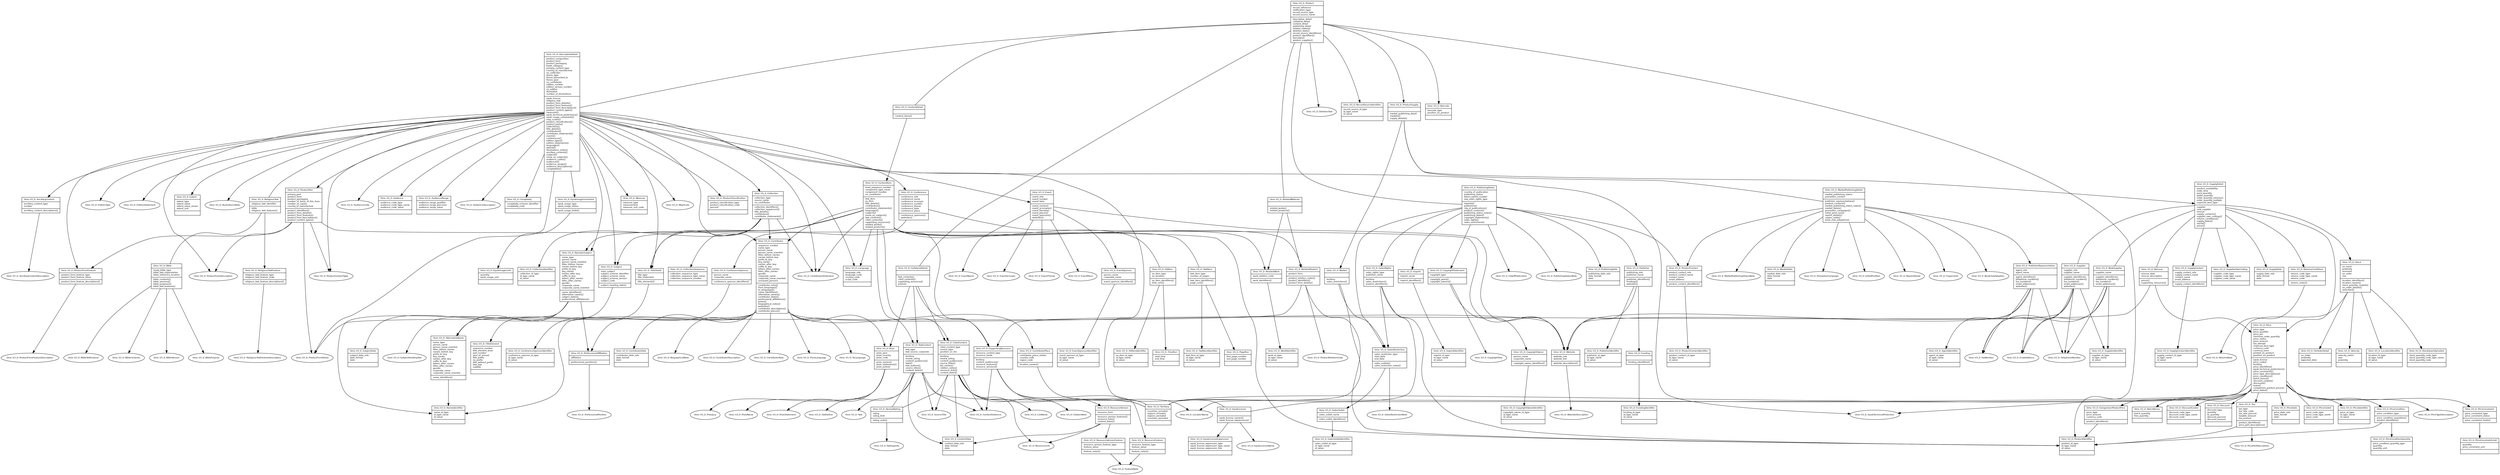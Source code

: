 digraph G {
  fontname = "Bitstream Vera Sans"
  fontsize = 8

  node [
    fontname = "Bitstream Vera Sans"
    fontsize = 8
    shape = "record"
  ]

  edge [
    fontname = "Bitstream Vera Sans"
    fontsize = 8
  ]

  Product [
    label = "{Onix::V3_0::Product\l|record_reference\lnotification_type\lrecord_source_type\lrecord_source_name\l|descriptive_detail\lcollateral_detail\lcontent_detail\lpublishing_detail\lrelated_material\ldeletion_texts[]\lrecord_source_identifiers[]\lproduct_identifiers[]\lbarcodes[]\lproduct_supplies[]\l}"
  ]

  Product -> DescriptiveDetail [arrowhead=none]
  Product -> CollateralDetail [arrowhead=none]
  Product -> ContentDetail [arrowhead=none]
  Product -> PublishingDetail [arrowhead=none]
  Product -> RelatedMaterial [arrowhead=none]
  Product -> DeletionText [arrowhead=normal]
  Product -> RecordSourceIdentifier [arrowhead=normal]
  Product -> ProductIdentifier [arrowhead=normal]
  Product -> Barcode [arrowhead=normal]
  Product -> ProductSupply [arrowhead=normal]

  DescriptiveDetail [
    label = "{Onix::V3_0::DescriptiveDetail\l|product_composition\lproduct_form\lproduct_packaging\ltrade_category\lprimary_content_type\lcountry_of_manufacture\lno_collection\lthesis_type\lthesis_presented_to\lthesis_year\lno_contributor\ledition_number\ledition_version_number\lno_edition\lillustrated\lnumber_of_illustrations\l|epub_license\lreligious_text\lproduct_form_details[]\lproduct_form_features[]\lproduct_form_descriptions[]\lproduct_content_types[]\lmeasures[]\lepub_technical_protections[]\lepub_usage_constraints[]\lmap_scales[]\lproduct_classifications[]\lproduct_parts[]\lcollections[]\ltitle_details[]\lcontributors[]\lcontributor_statements[]\levents[]\lconferences[]\ledition_types[]\ledition_statements[]\llanguages[]\lextents[]\lillustrations_notes[]\lancillary_contents[]\lsubjects[]\lname_as_subjects[]\laudience_codes[]\laudiences[]\laudience_ranges[]\laudience_descriptions[]\lcomplexities[]\l}"
  ]

  DescriptiveDetail -> EpubLicense [arrowhead=none]
  DescriptiveDetail -> ReligiousText [arrowhead=none]
  DescriptiveDetail -> ProductFormDetail [arrowhead=normal]
  DescriptiveDetail -> ProductFormFeature [arrowhead=normal]
  DescriptiveDetail -> ProductFormDescription [arrowhead=normal]
  DescriptiveDetail -> ProductContentType [arrowhead=normal]
  DescriptiveDetail -> Measure [arrowhead=normal]
  DescriptiveDetail -> EpubTechnicalProtection [arrowhead=normal]
  DescriptiveDetail -> EpubUsageConstraint [arrowhead=normal]
  DescriptiveDetail -> MapScale [arrowhead=normal]
  DescriptiveDetail -> ProductClassification [arrowhead=normal]
  DescriptiveDetail -> ProductPart [arrowhead=normal]
  DescriptiveDetail -> Collection [arrowhead=normal]
  DescriptiveDetail -> TitleDetail [arrowhead=normal]
  DescriptiveDetail -> Contributor [arrowhead=normal]
  DescriptiveDetail -> ContributorStatement [arrowhead=normal]
  DescriptiveDetail -> Event [arrowhead=normal]
  DescriptiveDetail -> Conference [arrowhead=normal]
  DescriptiveDetail -> EditionType [arrowhead=normal]
  DescriptiveDetail -> EditionStatement [arrowhead=normal]
  DescriptiveDetail -> Language [arrowhead=normal]
  DescriptiveDetail -> Extent [arrowhead=normal]
  DescriptiveDetail -> IllustrationsNote [arrowhead=normal]
  DescriptiveDetail -> AncillaryContent [arrowhead=normal]
  DescriptiveDetail -> Subject [arrowhead=normal]
  DescriptiveDetail -> NameAsSubject [arrowhead=normal]
  DescriptiveDetail -> AudienceCode [arrowhead=normal]
  DescriptiveDetail -> Audience [arrowhead=normal]
  DescriptiveDetail -> AudienceRange [arrowhead=normal]
  DescriptiveDetail -> AudienceDescription [arrowhead=normal]
  DescriptiveDetail -> Complexity [arrowhead=normal]

  EpubLicense [
    label = "{Onix::V3_0::EpubLicense\l|\l|epub_license_names[]\lepub_license_expressions[]\l}"
  ]

  EpubLicense -> EpubLicenseName [arrowhead=normal]
  EpubLicense -> EpubLicenseExpression [arrowhead=normal]

  EpubLicenseName [
    label = "Onix::V3_0::EpubLicenseName", shape = oval
  ]




  EpubLicenseExpression [
    label = "{Onix::V3_0::EpubLicenseExpression\l|epub_license_expression_type\lepub_license_expression_type_name\lepub_license_expression_link\l|\l}"
  ]




  ReligiousText [
    label = "{Onix::V3_0::ReligiousText\l|religious_text_identifier\l|bible\lreligious_text_features[]\l}"
  ]

  ReligiousText -> Bible [arrowhead=none]
  ReligiousText -> ReligiousTextFeature [arrowhead=normal]

  Bible [
    label = "{Onix::V3_0::Bible\l|study_bible_type\lbible_text_organization\lbible_reference_location\l|bible_contents[]\lbible_versions[]\lbible_purposes[]\lbible_text_features[]\l}"
  ]

  Bible -> BibleContents [arrowhead=normal]
  Bible -> BibleVersion [arrowhead=normal]
  Bible -> BiblePurpose [arrowhead=normal]
  Bible -> BibleTextFeature [arrowhead=normal]

  BibleContents [
    label = "Onix::V3_0::BibleContents", shape = oval
  ]




  BibleVersion [
    label = "Onix::V3_0::BibleVersion", shape = oval
  ]




  BiblePurpose [
    label = "Onix::V3_0::BiblePurpose", shape = oval
  ]




  BibleTextFeature [
    label = "Onix::V3_0::BibleTextFeature", shape = oval
  ]




  ReligiousTextFeature [
    label = "{Onix::V3_0::ReligiousTextFeature\l|religious_text_feature_type\lreligious_text_feature_code\l|religious_text_feature_descriptions[]\l}"
  ]

  ReligiousTextFeature -> ReligiousTextFeatureDescription [arrowhead=normal]

  ReligiousTextFeatureDescription [
    label = "Onix::V3_0::ReligiousTextFeatureDescription", shape = oval
  ]




  ProductFormDetail [
    label = "Onix::V3_0::ProductFormDetail", shape = oval
  ]




  ProductFormFeature [
    label = "{Onix::V3_0::ProductFormFeature\l|product_form_feature_type\lproduct_form_feature_value\l|product_form_feature_descriptions[]\l}"
  ]

  ProductFormFeature -> ProductFormFeatureDescription [arrowhead=normal]

  ProductFormFeatureDescription [
    label = "Onix::V3_0::ProductFormFeatureDescription", shape = oval
  ]




  ProductFormDescription [
    label = "Onix::V3_0::ProductFormDescription", shape = oval
  ]




  ProductContentType [
    label = "Onix::V3_0::ProductContentType", shape = oval
  ]




  Measure [
    label = "{Onix::V3_0::Measure\l|measure_type\lmeasurement\lmeasure_unit_code\l|\l}"
  ]




  EpubTechnicalProtection [
    label = "Onix::V3_0::EpubTechnicalProtection", shape = oval
  ]




  EpubUsageConstraint [
    label = "{Onix::V3_0::EpubUsageConstraint\l|epub_usage_type\lepub_usage_status\l|epub_usage_limits[]\l}"
  ]

  EpubUsageConstraint -> EpubUsageLimit [arrowhead=normal]

  EpubUsageLimit [
    label = "{Onix::V3_0::EpubUsageLimit\l|quantity\lepub_usage_unit\l|\l}"
  ]




  MapScale [
    label = "Onix::V3_0::MapScale", shape = oval
  ]




  ProductClassification [
    label = "{Onix::V3_0::ProductClassification\l|product_classification_type\lproduct_classification_code\lpercent\l|\l}"
  ]




  ProductPart [
    label = "{Onix::V3_0::ProductPart\l|primary_part\lproduct_form\lproduct_packaging\lnumber_of_items_of_this_form\lnumber_of_copies\lcountry_of_manufacture\l|product_identifiers[]\lproduct_form_details[]\lproduct_form_features[]\lproduct_form_descriptions[]\lproduct_content_types[]\l}"
  ]

  ProductPart -> ProductIdentifier [arrowhead=normal]
  ProductPart -> ProductFormDetail [arrowhead=normal]
  ProductPart -> ProductFormFeature [arrowhead=normal]
  ProductPart -> ProductFormDescription [arrowhead=normal]
  ProductPart -> ProductContentType [arrowhead=normal]

  ProductIdentifier [
    label = "{Onix::V3_0::ProductIdentifier\l|product_id_type\lid_type_name\lid_value\l|\l}"
  ]








  Collection [
    label = "{Onix::V3_0::Collection\l|collection_type\lsource_name\lno_contributor\l|collection_identifiers[]\lcollection_sequences[]\ltitle_details[]\lcontributors[]\lcontributor_statements[]\l}"
  ]

  Collection -> CollectionIdentifier [arrowhead=normal]
  Collection -> CollectionSequence [arrowhead=normal]
  Collection -> TitleDetail [arrowhead=normal]
  Collection -> Contributor [arrowhead=normal]
  Collection -> ContributorStatement [arrowhead=normal]

  CollectionIdentifier [
    label = "{Onix::V3_0::CollectionIdentifier\l|collection_id_type\lid_type_name\lid_value\l|\l}"
  ]




  CollectionSequence [
    label = "{Onix::V3_0::CollectionSequence\l|collection_sequence_type\lcollection_sequence_type_name\lcollection_sequence_number\l|\l}"
  ]




  TitleDetail [
    label = "{Onix::V3_0::TitleDetail\l|title_type\ltitle_statement\l|title_elements[]\l}"
  ]

  TitleDetail -> TitleElement [arrowhead=normal]

  TitleElement [
    label = "{Onix::V3_0::TitleElement\l|sequence_number\ltitle_element_level\lpart_number\lyear_of_annual\ltitle_prefix\lno_prefix\ltitle_without_prefix\ltitle_text\lsubtitle\l|\l}"
  ]




  Contributor [
    label = "{Onix::V3_0::Contributor\l|sequence_number\lname_type\lperson_name\lperson_name_inverted\ltitles_before_names\lnames_before_key\lprefix_to_key\lkey_names\lnames_after_key\lsuffix_to_key\lletters_after_names\ltitles_after_names\lgender\lcorporate_name\lcorporate_name_inverted\lunnamed_persons\l|contributor_roles[]\lfrom_languages[]\lto_languages[]\lname_identifiers[]\lalternative_names[]\lcontributor_dates[]\lprofessional_affiliations[]\lprizes[]\lbiographical_notes[]\lwebsites[]\lcontributor_descriptions[]\lcontributor_places[]\l}"
  ]

  Contributor -> ContributorRole [arrowhead=normal]
  Contributor -> FromLanguage [arrowhead=normal]
  Contributor -> ToLanguage [arrowhead=normal]
  Contributor -> NameIdentifier [arrowhead=normal]
  Contributor -> AlternativeName [arrowhead=normal]
  Contributor -> ContributorDate [arrowhead=normal]
  Contributor -> ProfessionalAffiliation [arrowhead=normal]
  Contributor -> Prize [arrowhead=normal]
  Contributor -> BiographicalNote [arrowhead=normal]
  Contributor -> Website [arrowhead=normal]
  Contributor -> ContributorDescription [arrowhead=normal]
  Contributor -> ContributorPlace [arrowhead=normal]

  ContributorRole [
    label = "Onix::V3_0::ContributorRole", shape = oval
  ]




  FromLanguage [
    label = "Onix::V3_0::FromLanguage", shape = oval
  ]




  ToLanguage [
    label = "Onix::V3_0::ToLanguage", shape = oval
  ]




  NameIdentifier [
    label = "{Onix::V3_0::NameIdentifier\l|name_id_type\lid_type_name\lid_value\l|\l}"
  ]




  AlternativeName [
    label = "{Onix::V3_0::AlternativeName\l|name_type\lperson_name\lperson_name_inverted\ltitles_before_names\lnames_before_key\lprefix_to_key\lkey_names\lnames_after_key\lsuffix_to_key\lletters_after_names\ltitles_after_names\lgender\lcorporate_name\lcorporate_name_inverted\l|name_identifiers[]\l}"
  ]

  AlternativeName -> NameIdentifier [arrowhead=normal]


  ContributorDate [
    label = "{Onix::V3_0::ContributorDate\l|contributor_date_role\ldate_format\ldate\l|\l}"
  ]




  ProfessionalAffiliation [
    label = "{Onix::V3_0::ProfessionalAffiliation\l|affiliation\l|professional_positions[]\l}"
  ]

  ProfessionalAffiliation -> ProfessionalPosition [arrowhead=normal]

  ProfessionalPosition [
    label = "Onix::V3_0::ProfessionalPosition", shape = oval
  ]




  Prize [
    label = "{Onix::V3_0::Prize\l|prize_year\lprize_country\lprize_code\l|prize_names[]\lprize_statements[]\lprize_juries[]\l}"
  ]

  Prize -> PrizeName [arrowhead=normal]
  Prize -> PrizeStatement [arrowhead=normal]
  Prize -> PrizeJury [arrowhead=normal]

  PrizeName [
    label = "Onix::V3_0::PrizeName", shape = oval
  ]




  PrizeStatement [
    label = "Onix::V3_0::PrizeStatement", shape = oval
  ]




  PrizeJury [
    label = "Onix::V3_0::PrizeJury", shape = oval
  ]




  BiographicalNote [
    label = "Onix::V3_0::BiographicalNote", shape = oval
  ]




  Website [
    label = "{Onix::V3_0::Website\l|website_role\lwebsite_link\l|website_descriptions[]\l}"
  ]

  Website -> WebsiteDescription [arrowhead=normal]

  WebsiteDescription [
    label = "Onix::V3_0::WebsiteDescription", shape = oval
  ]




  ContributorDescription [
    label = "Onix::V3_0::ContributorDescription", shape = oval
  ]




  ContributorPlace [
    label = "{Onix::V3_0::ContributorPlace\l|contributor_place_relator\lcountry_code\lregion_code\l|location_names[]\l}"
  ]

  ContributorPlace -> LocationName [arrowhead=normal]

  LocationName [
    label = "Onix::V3_0::LocationName", shape = oval
  ]




  ContributorStatement [
    label = "Onix::V3_0::ContributorStatement", shape = oval
  ]







  Event [
    label = "{Onix::V3_0::Event\l|event_role\levent_number\levent_date\l|event_names[]\levent_acronyms[]\levent_themes[]\levent_places[]\levent_sponsors[]\lwebsites[]\l}"
  ]

  Event -> EventName [arrowhead=normal]
  Event -> EventAcronym [arrowhead=normal]
  Event -> EventTheme [arrowhead=normal]
  Event -> EventPlace [arrowhead=normal]
  Event -> EventSponsor [arrowhead=normal]
  Event -> Website [arrowhead=normal]

  EventName [
    label = "Onix::V3_0::EventName", shape = oval
  ]




  EventAcronym [
    label = "Onix::V3_0::EventAcronym", shape = oval
  ]




  EventTheme [
    label = "Onix::V3_0::EventTheme", shape = oval
  ]




  EventPlace [
    label = "Onix::V3_0::EventPlace", shape = oval
  ]




  EventSponsor [
    label = "{Onix::V3_0::EventSponsor\l|person_name\lcorporate_name\l|event_sponsor_identifiers[]\l}"
  ]

  EventSponsor -> EventSponsorIdentifier [arrowhead=normal]

  EventSponsorIdentifier [
    label = "{Onix::V3_0::EventSponsorIdentifier\l|event_sponsor_id_type\lid_type_name\lid_value\l|\l}"
  ]





  Conference [
    label = "{Onix::V3_0::Conference\l|conference_role\lconference_name\lconference_acronym\lconference_number\lconference_theme\lconference_date\lconference_place\l|conference_sponsors[]\lwebsites[]\l}"
  ]

  Conference -> ConferenceSponsor [arrowhead=normal]
  Conference -> Website [arrowhead=normal]

  ConferenceSponsor [
    label = "{Onix::V3_0::ConferenceSponsor\l|person_name\lcorporate_name\l|conference_sponsor_identifiers[]\l}"
  ]

  ConferenceSponsor -> ConferenceSponsorIdentifier [arrowhead=normal]

  ConferenceSponsorIdentifier [
    label = "{Onix::V3_0::ConferenceSponsorIdentifier\l|conference_sponsor_id_type\lid_type_name\lid_value\l|\l}"
  ]





  EditionType [
    label = "Onix::V3_0::EditionType", shape = oval
  ]




  EditionStatement [
    label = "Onix::V3_0::EditionStatement", shape = oval
  ]




  Language [
    label = "{Onix::V3_0::Language\l|language_role\llanguage_code\lcountry_code\lscript_code\l|\l}"
  ]




  Extent [
    label = "{Onix::V3_0::Extent\l|extent_type\lextent_value\lextent_value_roman\lextent_unit\l|\l}"
  ]




  IllustrationsNote [
    label = "Onix::V3_0::IllustrationsNote", shape = oval
  ]




  AncillaryContent [
    label = "{Onix::V3_0::AncillaryContent\l|ancillary_content_type\lnumber\l|ancillary_content_descriptions[]\l}"
  ]

  AncillaryContent -> AncillaryContentDescription [arrowhead=normal]

  AncillaryContentDescription [
    label = "Onix::V3_0::AncillaryContentDescription", shape = oval
  ]




  Subject [
    label = "{Onix::V3_0::Subject\l|main_subject\lsubject_scheme_identifier\lsubject_scheme_name\lsubject_scheme_version\lsubject_code\l|subject_heading_texts[]\l}"
  ]

  Subject -> SubjectHeadingText [arrowhead=normal]

  SubjectHeadingText [
    label = "Onix::V3_0::SubjectHeadingText", shape = oval
  ]




  NameAsSubject [
    label = "{Onix::V3_0::NameAsSubject\l|name_type\lperson_name\lperson_name_inverted\ltitles_before_names\lnames_before_key\lprefix_to_key\lkey_names\lnames_after_key\lsuffix_to_key\lletters_after_names\ltitles_after_names\lgender\lcorporate_name\lcorporate_name_inverted\l|name_identifiers[]\lalternative_names[]\lsubject_dates[]\lprofessional_affiliations[]\l}"
  ]

  NameAsSubject -> NameIdentifier [arrowhead=normal]
  NameAsSubject -> AlternativeName [arrowhead=normal]
  NameAsSubject -> SubjectDate [arrowhead=normal]
  NameAsSubject -> ProfessionalAffiliation [arrowhead=normal]



  SubjectDate [
    label = "{Onix::V3_0::SubjectDate\l|subject_date_role\ldate_format\ldate\l|\l}"
  ]





  AudienceCode [
    label = "Onix::V3_0::AudienceCode", shape = oval
  ]




  Audience [
    label = "{Onix::V3_0::Audience\l|audience_code_type\laudience_code_type_name\laudience_code_value\l|\l}"
  ]




  AudienceRange [
    label = "{Onix::V3_0::AudienceRange\l|audience_range_qualifier\laudience_range_precision\laudience_range_value\l|\l}"
  ]




  AudienceDescription [
    label = "Onix::V3_0::AudienceDescription", shape = oval
  ]




  Complexity [
    label = "{Onix::V3_0::Complexity\l|complexity_scheme_identifier\lcomplexity_code\l|\l}"
  ]




  CollateralDetail [
    label = "{Onix::V3_0::CollateralDetail\l|\l|text_contents[]\lcited_contents[]\lsupporting_resources[]\lprizes[]\l}"
  ]

  CollateralDetail -> TextContent [arrowhead=normal]
  CollateralDetail -> CitedContent [arrowhead=normal]
  CollateralDetail -> SupportingResource [arrowhead=normal]
  CollateralDetail -> Prize [arrowhead=normal]

  TextContent [
    label = "{Onix::V3_0::TextContent\l|text_type\ltext_source_corporate\l|territory\lreview_rating\lcontent_audiences[]\ltexts[]\ltext_authors[]\lsource_titles[]\lcontent_dates[]\l}"
  ]

  TextContent -> Territory [arrowhead=none]
  TextContent -> ReviewRating [arrowhead=none]
  TextContent -> ContentAudience [arrowhead=normal]
  TextContent -> Text [arrowhead=normal]
  TextContent -> TextAuthor [arrowhead=normal]
  TextContent -> SourceTitle [arrowhead=normal]
  TextContent -> ContentDate [arrowhead=normal]

  Territory [
    label = "{Onix::V3_0::Territory\l|countries_included\lregions_included\lregions_excluded\lcountries_excluded\l|\l}"
  ]




  ReviewRating [
    label = "{Onix::V3_0::ReviewRating\l|rating\lrating_limit\l|rating_units[]\l}"
  ]

  ReviewRating -> RatingUnits [arrowhead=normal]

  RatingUnits [
    label = "Onix::V3_0::RatingUnits", shape = oval
  ]




  ContentAudience [
    label = "Onix::V3_0::ContentAudience", shape = oval
  ]




  Text [
    label = "Onix::V3_0::Text", shape = oval
  ]




  TextAuthor [
    label = "Onix::V3_0::TextAuthor", shape = oval
  ]




  SourceTitle [
    label = "Onix::V3_0::SourceTitle", shape = oval
  ]




  ContentDate [
    label = "{Onix::V3_0::ContentDate\l|content_date_role\ldate_format\ldate\l|\l}"
  ]




  CitedContent [
    label = "{Onix::V3_0::CitedContent\l|cited_content_type\lsource_type\lposition_on_list\l|territory\lreview_rating\lcontent_audiences[]\lsource_titles[]\llist_names[]\lcitation_notes[]\lresource_links[]\lcontent_dates[]\l}"
  ]

  CitedContent -> Territory [arrowhead=none]
  CitedContent -> ReviewRating [arrowhead=none]
  CitedContent -> ContentAudience [arrowhead=normal]
  CitedContent -> SourceTitle [arrowhead=normal]
  CitedContent -> ListName [arrowhead=normal]
  CitedContent -> CitationNote [arrowhead=normal]
  CitedContent -> ResourceLink [arrowhead=normal]
  CitedContent -> ContentDate [arrowhead=normal]





  ListName [
    label = "Onix::V3_0::ListName", shape = oval
  ]




  CitationNote [
    label = "Onix::V3_0::CitationNote", shape = oval
  ]




  ResourceLink [
    label = "Onix::V3_0::ResourceLink", shape = oval
  ]





  SupportingResource [
    label = "{Onix::V3_0::SupportingResource\l|resource_content_type\lresource_mode\l|territory\lcontent_audiences[]\lresource_features[]\lresource_versions[]\l}"
  ]

  SupportingResource -> Territory [arrowhead=none]
  SupportingResource -> ContentAudience [arrowhead=normal]
  SupportingResource -> ResourceFeature [arrowhead=normal]
  SupportingResource -> ResourceVersion [arrowhead=normal]



  ResourceFeature [
    label = "{Onix::V3_0::ResourceFeature\l|resource_feature_type\lfeature_value\l|feature_notes[]\l}"
  ]

  ResourceFeature -> FeatureNote [arrowhead=normal]

  FeatureNote [
    label = "Onix::V3_0::FeatureNote", shape = oval
  ]




  ResourceVersion [
    label = "{Onix::V3_0::ResourceVersion\l|resource_form\l|resource_version_features[]\lresource_links[]\lcontent_dates[]\l}"
  ]

  ResourceVersion -> ResourceVersionFeature [arrowhead=normal]
  ResourceVersion -> ResourceLink [arrowhead=normal]
  ResourceVersion -> ContentDate [arrowhead=normal]

  ResourceVersionFeature [
    label = "{Onix::V3_0::ResourceVersionFeature\l|resource_version_feature_type\lfeature_value\l|feature_notes[]\l}"
  ]

  ResourceVersionFeature -> FeatureNote [arrowhead=normal]





  ContentDetail [
    label = "{Onix::V3_0::ContentDetail\l|\l|content_items[]\l}"
  ]

  ContentDetail -> ContentItem [arrowhead=normal]

  ContentItem [
    label = "{Onix::V3_0::ContentItem\l|level_sequence_number\lcomponent_type_name\lcomponent_number\lno_contributor\l|text_item\lav_item\ltitle_details[]\lcontributors[]\lcontributor_statements[]\llanguages[]\lsubjects[]\lname_as_subjects[]\ltext_contents[]\lcited_contents[]\lsupporting_resources[]\lrelated_works[]\lrelated_products[]\l}"
  ]

  ContentItem -> TextItem [arrowhead=none]
  ContentItem -> AVItem [arrowhead=none]
  ContentItem -> TitleDetail [arrowhead=normal]
  ContentItem -> Contributor [arrowhead=normal]
  ContentItem -> ContributorStatement [arrowhead=normal]
  ContentItem -> Language [arrowhead=normal]
  ContentItem -> Subject [arrowhead=normal]
  ContentItem -> NameAsSubject [arrowhead=normal]
  ContentItem -> TextContent [arrowhead=normal]
  ContentItem -> CitedContent [arrowhead=normal]
  ContentItem -> SupportingResource [arrowhead=normal]
  ContentItem -> RelatedWork [arrowhead=normal]
  ContentItem -> RelatedProduct [arrowhead=normal]

  TextItem [
    label = "{Onix::V3_0::TextItem\l|text_item_type\lnumber_of_pages\l|text_item_identifiers[]\lpage_runs[]\l}"
  ]

  TextItem -> TextItemIdentifier [arrowhead=normal]
  TextItem -> PageRun [arrowhead=normal]

  TextItemIdentifier [
    label = "{Onix::V3_0::TextItemIdentifier\l|text_item_id_type\lid_type_name\lid_value\l|\l}"
  ]




  PageRun [
    label = "{Onix::V3_0::PageRun\l|first_page_number\llast_page_number\l|\l}"
  ]




  AVItem [
    label = "{Onix::V3_0::AVItem\l|av_item_type\lav_duration\l|av_item_identifiers[]\ltime_runs[]\l}"
  ]

  AVItem -> AVItemIdentifier [arrowhead=normal]
  AVItem -> TimeRun [arrowhead=normal]

  AVItemIdentifier [
    label = "{Onix::V3_0::AVItemIdentifier\l|av_item_id_type\lid_type_name\lid_value\l|\l}"
  ]




  TimeRun [
    label = "{Onix::V3_0::TimeRun\l|start_time\lend_time\l|\l}"
  ]













  RelatedWork [
    label = "{Onix::V3_0::RelatedWork\l|work_relation_code\l|work_identifiers[]\l}"
  ]

  RelatedWork -> WorkIdentifier [arrowhead=normal]

  WorkIdentifier [
    label = "{Onix::V3_0::WorkIdentifier\l|work_id_type\lid_type_name\lid_value\l|\l}"
  ]




  RelatedProduct [
    label = "{Onix::V3_0::RelatedProduct\l|product_form\l|product_relation_codes[]\lproduct_identifiers[]\lproduct_form_details[]\l}"
  ]

  RelatedProduct -> ProductRelationCode [arrowhead=normal]
  RelatedProduct -> ProductIdentifier [arrowhead=normal]
  RelatedProduct -> ProductFormDetail [arrowhead=normal]

  ProductRelationCode [
    label = "Onix::V3_0::ProductRelationCode", shape = oval
  ]






  PublishingDetail [
    label = "{Onix::V3_0::PublishingDetail\l|country_of_publication\lpublishing_status\llatest_reprint_number\lrow_sales_rights_type\l|imprints[]\lpublishers[]\lcity_of_publications[]\lproduct_contacts[]\lpublishing_status_notes[]\lpublishing_dates[]\lcopyright_statements[]\lsales_rights[]\lsales_restrictions[]\l}"
  ]

  PublishingDetail -> Imprint [arrowhead=normal]
  PublishingDetail -> Publisher [arrowhead=normal]
  PublishingDetail -> CityOfPublication [arrowhead=normal]
  PublishingDetail -> ProductContact [arrowhead=normal]
  PublishingDetail -> PublishingStatusNote [arrowhead=normal]
  PublishingDetail -> PublishingDate [arrowhead=normal]
  PublishingDetail -> CopyrightStatement [arrowhead=normal]
  PublishingDetail -> SalesRights [arrowhead=normal]
  PublishingDetail -> SalesRestriction [arrowhead=normal]

  Imprint [
    label = "{Onix::V3_0::Imprint\l|imprint_name\l|imprint_identifiers[]\l}"
  ]

  Imprint -> ImprintIdentifier [arrowhead=normal]

  ImprintIdentifier [
    label = "{Onix::V3_0::ImprintIdentifier\l|imprint_id_type\lid_type_name\lid_value\l|\l}"
  ]




  Publisher [
    label = "{Onix::V3_0::Publisher\l|publishing_role\lpublisher_name\l|publisher_identifiers[]\lfundings[]\lwebsites[]\l}"
  ]

  Publisher -> PublisherIdentifier [arrowhead=normal]
  Publisher -> Funding [arrowhead=normal]
  Publisher -> Website [arrowhead=normal]

  PublisherIdentifier [
    label = "{Onix::V3_0::PublisherIdentifier\l|publisher_id_type\lid_type_name\lid_value\l|\l}"
  ]




  Funding [
    label = "{Onix::V3_0::Funding\l|\l|funding_identifiers[]\l}"
  ]

  Funding -> FundingIdentifier [arrowhead=normal]

  FundingIdentifier [
    label = "{Onix::V3_0::FundingIdentifier\l|funding_id_type\lid_type_name\lid_value\l|\l}"
  ]





  CityOfPublication [
    label = "Onix::V3_0::CityOfPublication", shape = oval
  ]




  ProductContact [
    label = "{Onix::V3_0::ProductContact\l|product_contact_role\lproduct_contact_name\lcontact_name\lemail_address\l|product_contact_identifiers[]\l}"
  ]

  ProductContact -> ProductContactIdentifier [arrowhead=normal]

  ProductContactIdentifier [
    label = "{Onix::V3_0::ProductContactIdentifier\l|product_contact_id_type\lid_type_name\lid_value\l|\l}"
  ]




  PublishingStatusNote [
    label = "Onix::V3_0::PublishingStatusNote", shape = oval
  ]




  PublishingDate [
    label = "{Onix::V3_0::PublishingDate\l|publishing_date_role\ldate_format\ldate\l|\l}"
  ]




  CopyrightStatement [
    label = "{Onix::V3_0::CopyrightStatement\l|copyright_type\l|copyright_years[]\lcopyright_owners[]\l}"
  ]

  CopyrightStatement -> CopyrightYear [arrowhead=normal]
  CopyrightStatement -> CopyrightOwner [arrowhead=normal]

  CopyrightYear [
    label = "Onix::V3_0::CopyrightYear", shape = oval
  ]




  CopyrightOwner [
    label = "{Onix::V3_0::CopyrightOwner\l|person_name\lcorporate_name\l|copyright_owner_identifiers[]\l}"
  ]

  CopyrightOwner -> CopyrightOwnerIdentifier [arrowhead=normal]

  CopyrightOwnerIdentifier [
    label = "{Onix::V3_0::CopyrightOwnerIdentifier\l|copyright_owner_id_type\lid_type_name\lid_value\l|\l}"
  ]




  SalesRights [
    label = "{Onix::V3_0::SalesRights\l|sales_rights_type\lpublisher_name\l|territory\lsales_restrictions[]\lproduct_identifiers[]\l}"
  ]

  SalesRights -> Territory [arrowhead=none]
  SalesRights -> SalesRestriction [arrowhead=normal]
  SalesRights -> ProductIdentifier [arrowhead=normal]


  SalesRestriction [
    label = "{Onix::V3_0::SalesRestriction\l|sales_restriction_type\lstart_date\lend_date\l|sales_outlets[]\lsales_restriction_notes[]\l}"
  ]

  SalesRestriction -> SalesOutlet [arrowhead=normal]
  SalesRestriction -> SalesRestrictionNote [arrowhead=normal]

  SalesOutlet [
    label = "{Onix::V3_0::SalesOutlet\l|sales_outlet_name\l|sales_outlet_identifiers[]\l}"
  ]

  SalesOutlet -> SalesOutletIdentifier [arrowhead=normal]

  SalesOutletIdentifier [
    label = "{Onix::V3_0::SalesOutletIdentifier\l|sales_outlet_id_type\lid_type_name\lid_value\l|\l}"
  ]




  SalesRestrictionNote [
    label = "Onix::V3_0::SalesRestrictionNote", shape = oval
  ]






  RelatedMaterial [
    label = "{Onix::V3_0::RelatedMaterial\l|\l|related_works[]\lrelated_products[]\l}"
  ]

  RelatedMaterial -> RelatedWork [arrowhead=normal]
  RelatedMaterial -> RelatedProduct [arrowhead=normal]



  DeletionText [
    label = "Onix::V3_0::DeletionText", shape = oval
  ]




  RecordSourceIdentifier [
    label = "{Onix::V3_0::RecordSourceIdentifier\l|record_source_id_type\lid_type_name\lid_value\l|\l}"
  ]





  Barcode [
    label = "{Onix::V3_0::Barcode\l|barcode_type\lposition_on_product\l|\l}"
  ]




  ProductSupply [
    label = "{Onix::V3_0::ProductSupply\l|\l|market_publishing_detail\lmarkets[]\lsupply_details[]\l}"
  ]

  ProductSupply -> MarketPublishingDetail [arrowhead=none]
  ProductSupply -> Market [arrowhead=normal]
  ProductSupply -> SupplyDetail [arrowhead=normal]

  MarketPublishingDetail [
    label = "{Onix::V3_0::MarketPublishingDetail\l|market_publishing_status\lpromotion_contact\l|publisher_representatives[]\lproduct_contacts[]\lmarket_publishing_status_notes[]\lmarket_dates[]\lpromotion_campaigns[]\linitial_print_runs[]\lreprint_details[]\lcopies_solds[]\lbook_club_adoptions[]\l}"
  ]

  MarketPublishingDetail -> PublisherRepresentative [arrowhead=normal]
  MarketPublishingDetail -> ProductContact [arrowhead=normal]
  MarketPublishingDetail -> MarketPublishingStatusNote [arrowhead=normal]
  MarketPublishingDetail -> MarketDate [arrowhead=normal]
  MarketPublishingDetail -> PromotionCampaign [arrowhead=normal]
  MarketPublishingDetail -> InitialPrintRun [arrowhead=normal]
  MarketPublishingDetail -> ReprintDetail [arrowhead=normal]
  MarketPublishingDetail -> CopiesSold [arrowhead=normal]
  MarketPublishingDetail -> BookClubAdoption [arrowhead=normal]

  PublisherRepresentative [
    label = "{Onix::V3_0::PublisherRepresentative\l|agent_role\lagent_name\l|agent_identifiers[]\ltelephone_numbers[]\lfax_numbers[]\lemail_addresses[]\lwebsites[]\l}"
  ]

  PublisherRepresentative -> AgentIdentifier [arrowhead=normal]
  PublisherRepresentative -> TelephoneNumber [arrowhead=normal]
  PublisherRepresentative -> FaxNumber [arrowhead=normal]
  PublisherRepresentative -> EmailAddress [arrowhead=normal]
  PublisherRepresentative -> Website [arrowhead=normal]

  AgentIdentifier [
    label = "{Onix::V3_0::AgentIdentifier\l|agent_id_type\lid_type_name\lid_value\l|\l}"
  ]




  TelephoneNumber [
    label = "Onix::V3_0::TelephoneNumber", shape = oval
  ]




  FaxNumber [
    label = "Onix::V3_0::FaxNumber", shape = oval
  ]




  EmailAddress [
    label = "Onix::V3_0::EmailAddress", shape = oval
  ]






  MarketPublishingStatusNote [
    label = "Onix::V3_0::MarketPublishingStatusNote", shape = oval
  ]




  MarketDate [
    label = "{Onix::V3_0::MarketDate\l|market_date_role\ldate_format\ldate\l|\l}"
  ]




  PromotionCampaign [
    label = "Onix::V3_0::PromotionCampaign", shape = oval
  ]




  InitialPrintRun [
    label = "Onix::V3_0::InitialPrintRun", shape = oval
  ]




  ReprintDetail [
    label = "Onix::V3_0::ReprintDetail", shape = oval
  ]




  CopiesSold [
    label = "Onix::V3_0::CopiesSold", shape = oval
  ]




  BookClubAdoption [
    label = "Onix::V3_0::BookClubAdoption", shape = oval
  ]




  Market [
    label = "{Onix::V3_0::Market\l|\l|territory\lsales_restrictions[]\l}"
  ]

  Market -> Territory [arrowhead=none]
  Market -> SalesRestriction [arrowhead=normal]



  SupplyDetail [
    label = "{Onix::V3_0::SupplyDetail\l|product_availability\lorder_time\lpack_quantity\lpallet_quantity\lorder_quantity_minimum\lorder_quantity_multiple\lunpriced_item_type\l|supplier\lnew_supplier\lreissue\lsupply_contacts[]\lsupplier_own_codings[]\lreturns_conditions[]\lsupply_dates[]\lstocks[]\lprices[]\l}"
  ]

  SupplyDetail -> Supplier [arrowhead=none]
  SupplyDetail -> NewSupplier [arrowhead=none]
  SupplyDetail -> Reissue [arrowhead=none]
  SupplyDetail -> SupplyContact [arrowhead=normal]
  SupplyDetail -> SupplierOwnCoding [arrowhead=normal]
  SupplyDetail -> ReturnsConditions [arrowhead=normal]
  SupplyDetail -> SupplyDate [arrowhead=normal]
  SupplyDetail -> Stock [arrowhead=normal]
  SupplyDetail -> Price [arrowhead=normal]

  Supplier [
    label = "{Onix::V3_0::Supplier\l|supplier_role\lsupplier_name\l|supplier_identifiers[]\ltelephone_numbers[]\lfax_numbers[]\lemail_addresses[]\lwebsites[]\l}"
  ]

  Supplier -> SupplierIdentifier [arrowhead=normal]
  Supplier -> TelephoneNumber [arrowhead=normal]
  Supplier -> FaxNumber [arrowhead=normal]
  Supplier -> EmailAddress [arrowhead=normal]
  Supplier -> Website [arrowhead=normal]

  SupplierIdentifier [
    label = "{Onix::V3_0::SupplierIdentifier\l|supplier_id_type\lid_type_name\lid_value\l|\l}"
  ]








  NewSupplier [
    label = "{Onix::V3_0::NewSupplier\l|supplier_name\l|supplier_identifiers[]\ltelephone_numbers[]\lfax_numbers[]\lemail_addresses[]\l}"
  ]

  NewSupplier -> SupplierIdentifier [arrowhead=normal]
  NewSupplier -> TelephoneNumber [arrowhead=normal]
  NewSupplier -> FaxNumber [arrowhead=normal]
  NewSupplier -> EmailAddress [arrowhead=normal]





  Reissue [
    label = "{Onix::V3_0::Reissue\l|reissue_date\lreissue_description\l|prices[]\lsupporting_resources[]\l}"
  ]

  Reissue -> Price [arrowhead=normal]
  Reissue -> SupportingResource [arrowhead=normal]

  Price [
    label = "{Onix::V3_0::Price\l|price_type\lprice_qualifier\lprice_per\lminimum_order_quantity\lprice_status\lprice_amount\ltax_exempt\lunpriced_item_type\lcurrency_code\lcurrency_zone\lprinted_on_product\lposition_on_product\l|epub_license\lprice_coded\lterritory\lprice_identifiers[]\lepub_technical_protections[]\lprice_constraints[]\lprice_type_descriptions[]\lprice_conditions[]\lbatch_bonus[]\ldiscount_codeds[]\ldiscounts[]\ltaxes[]\lcomparison_product_prices[]\lprice_dates[]\l}"
  ]

  Price -> EpubLicense [arrowhead=none]
  Price -> PriceCoded [arrowhead=none]
  Price -> Territory [arrowhead=none]
  Price -> PriceIdentifier [arrowhead=normal]
  Price -> EpubTechnicalProtection [arrowhead=normal]
  Price -> PriceConstraint [arrowhead=normal]
  Price -> PriceTypeDescription [arrowhead=normal]
  Price -> PriceCondition [arrowhead=normal]
  Price -> BatchBonus [arrowhead=normal]
  Price -> DiscountCoded [arrowhead=normal]
  Price -> Discount [arrowhead=normal]
  Price -> Tax [arrowhead=normal]
  Price -> ComparisonProductPrice [arrowhead=normal]
  Price -> PriceDate [arrowhead=normal]


  PriceCoded [
    label = "{Onix::V3_0::PriceCoded\l|price_code_type\lprice_code_type_name\lprice_code\l|\l}"
  ]





  PriceIdentifier [
    label = "{Onix::V3_0::PriceIdentifier\l|price_id_type\lid_type_name\lid_value\l|\l}"
  ]





  PriceConstraint [
    label = "{Onix::V3_0::PriceConstraint\l|price_constraint_type\lprice_constraint_status\l|price_constraint_limits[]\l}"
  ]

  PriceConstraint -> PriceConstraintLimit [arrowhead=normal]

  PriceConstraintLimit [
    label = "{Onix::V3_0::PriceConstraintLimit\l|quantity\lprice_constraint_unit\l|\l}"
  ]




  PriceTypeDescription [
    label = "Onix::V3_0::PriceTypeDescription", shape = oval
  ]




  PriceCondition [
    label = "{Onix::V3_0::PriceCondition\l|price_condition_type\l|price_condition_quantities[]\lproduct_identifiers[]\l}"
  ]

  PriceCondition -> PriceConditionQuantity [arrowhead=normal]
  PriceCondition -> ProductIdentifier [arrowhead=normal]

  PriceConditionQuantity [
    label = "{Onix::V3_0::PriceConditionQuantity\l|price_condition_quantity_type\lquantity\lquantity_unit\l|\l}"
  ]





  BatchBonus [
    label = "{Onix::V3_0::BatchBonus\l|batch_quantity\lfree_quantity\l|\l}"
  ]




  DiscountCoded [
    label = "{Onix::V3_0::DiscountCoded\l|discount_code_type\ldiscount_code_type_name\ldiscount_code\l|\l}"
  ]




  Discount [
    label = "{Onix::V3_0::Discount\l|discount_type\lquantity\lto_quantity\ldiscount_percent\ldiscount_amount\l|\l}"
  ]




  Tax [
    label = "{Onix::V3_0::Tax\l|tax_type\ltax_rate_code\ltax_rate_percent\ltaxable_amount\ltax_amount\l|product_identifiers[]\lprice_part_descriptions[]\l}"
  ]

  Tax -> ProductIdentifier [arrowhead=normal]
  Tax -> PricePartDescription [arrowhead=normal]


  PricePartDescription [
    label = "Onix::V3_0::PricePartDescription", shape = oval
  ]




  ComparisonProductPrice [
    label = "{Onix::V3_0::ComparisonProductPrice\l|price_type\lprice_amount\lcurrency_code\l|product_identifiers[]\l}"
  ]

  ComparisonProductPrice -> ProductIdentifier [arrowhead=normal]


  PriceDate [
    label = "{Onix::V3_0::PriceDate\l|price_date_role\ldate_format\ldate\l|\l}"
  ]





  SupplyContact [
    label = "{Onix::V3_0::SupplyContact\l|supply_contact_role\lsupply_contact_name\lcontact_name\lemail_address\l|supply_contact_identifiers[]\l}"
  ]

  SupplyContact -> SupplyContactIdentifier [arrowhead=normal]

  SupplyContactIdentifier [
    label = "{Onix::V3_0::SupplyContactIdentifier\l|supply_contact_id_type\lid_type_name\lid_value\l|\l}"
  ]




  SupplierOwnCoding [
    label = "{Onix::V3_0::SupplierOwnCoding\l|supplier_code_type\lsupplier_code_type_name\lsupplier_code_value\l|\l}"
  ]




  ReturnsConditions [
    label = "{Onix::V3_0::ReturnsConditions\l|returns_code_type\lreturns_code_type_name\lreturns_code\l|returns_notes[]\l}"
  ]

  ReturnsConditions -> ReturnsNote [arrowhead=normal]

  ReturnsNote [
    label = "Onix::V3_0::ReturnsNote", shape = oval
  ]




  SupplyDate [
    label = "{Onix::V3_0::SupplyDate\l|supply_date_role\ldate_format\ldate\l|\l}"
  ]




  Stock [
    label = "{Onix::V3_0::Stock\l|on_hand\lproximity\lreserved\lon_order\lcbo\l|location_identifiers[]\llocation_names[]\lstock_quantity_codeds[]\lon_order_details[]\lvelocities[]\l}"
  ]

  Stock -> LocationIdentifier [arrowhead=normal]
  Stock -> LocationName [arrowhead=normal]
  Stock -> StockQuantityCoded [arrowhead=normal]
  Stock -> OnOrderDetail [arrowhead=normal]
  Stock -> Velocity [arrowhead=normal]

  LocationIdentifier [
    label = "{Onix::V3_0::LocationIdentifier\l|location_id_type\lid_type_name\lid_value\l|\l}"
  ]





  StockQuantityCoded [
    label = "{Onix::V3_0::StockQuantityCoded\l|stock_quantity_code_type\lstock_quantity_code_type_name\lstock_quantity_code\l|\l}"
  ]




  OnOrderDetail [
    label = "{Onix::V3_0::OnOrderDetail\l|on_order\lproximity\lexpected_date\l|\l}"
  ]




  Velocity [
    label = "{Onix::V3_0::Velocity\l|velocity_metric\lrate\lproximity\l|\l}"
  ]





}
